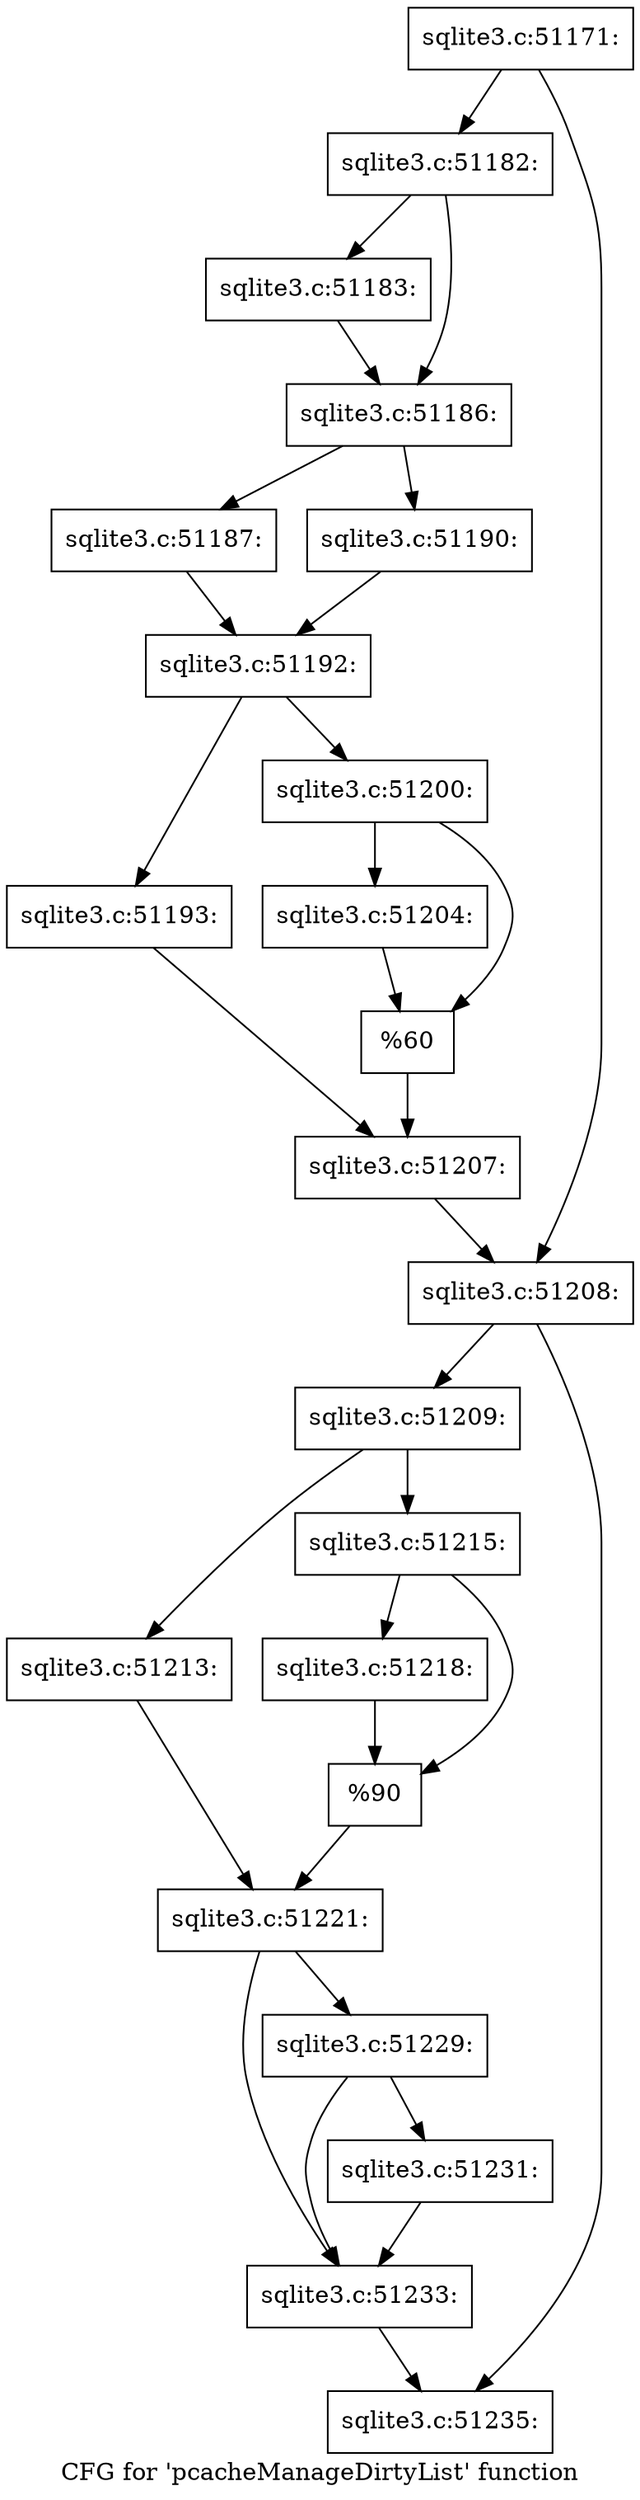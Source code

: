 digraph "CFG for 'pcacheManageDirtyList' function" {
	label="CFG for 'pcacheManageDirtyList' function";

	Node0x55c0f7289e00 [shape=record,label="{sqlite3.c:51171:}"];
	Node0x55c0f7289e00 -> Node0x55c0f728cd90;
	Node0x55c0f7289e00 -> Node0x55c0f728cde0;
	Node0x55c0f728cd90 [shape=record,label="{sqlite3.c:51182:}"];
	Node0x55c0f728cd90 -> Node0x55c0f728d270;
	Node0x55c0f728cd90 -> Node0x55c0f728d2c0;
	Node0x55c0f728d270 [shape=record,label="{sqlite3.c:51183:}"];
	Node0x55c0f728d270 -> Node0x55c0f728d2c0;
	Node0x55c0f728d2c0 [shape=record,label="{sqlite3.c:51186:}"];
	Node0x55c0f728d2c0 -> Node0x55c0f728dd80;
	Node0x55c0f728d2c0 -> Node0x55c0f728de20;
	Node0x55c0f728dd80 [shape=record,label="{sqlite3.c:51187:}"];
	Node0x55c0f728dd80 -> Node0x55c0f728ddd0;
	Node0x55c0f728de20 [shape=record,label="{sqlite3.c:51190:}"];
	Node0x55c0f728de20 -> Node0x55c0f728ddd0;
	Node0x55c0f728ddd0 [shape=record,label="{sqlite3.c:51192:}"];
	Node0x55c0f728ddd0 -> Node0x55c0f728ef30;
	Node0x55c0f728ddd0 -> Node0x55c0f728efd0;
	Node0x55c0f728ef30 [shape=record,label="{sqlite3.c:51193:}"];
	Node0x55c0f728ef30 -> Node0x55c0f728ef80;
	Node0x55c0f728efd0 [shape=record,label="{sqlite3.c:51200:}"];
	Node0x55c0f728efd0 -> Node0x55c0f7290010;
	Node0x55c0f728efd0 -> Node0x55c0f7290060;
	Node0x55c0f7290010 [shape=record,label="{sqlite3.c:51204:}"];
	Node0x55c0f7290010 -> Node0x55c0f7290060;
	Node0x55c0f7290060 [shape=record,label="{%60}"];
	Node0x55c0f7290060 -> Node0x55c0f728ef80;
	Node0x55c0f728ef80 [shape=record,label="{sqlite3.c:51207:}"];
	Node0x55c0f728ef80 -> Node0x55c0f728cde0;
	Node0x55c0f728cde0 [shape=record,label="{sqlite3.c:51208:}"];
	Node0x55c0f728cde0 -> Node0x55c0f7290b10;
	Node0x55c0f728cde0 -> Node0x55c0f7290b60;
	Node0x55c0f7290b10 [shape=record,label="{sqlite3.c:51209:}"];
	Node0x55c0f7290b10 -> Node0x55c0f72916d0;
	Node0x55c0f7290b10 -> Node0x55c0f7291770;
	Node0x55c0f72916d0 [shape=record,label="{sqlite3.c:51213:}"];
	Node0x55c0f72916d0 -> Node0x55c0f7291720;
	Node0x55c0f7291770 [shape=record,label="{sqlite3.c:51215:}"];
	Node0x55c0f7291770 -> Node0x55c0f72924c0;
	Node0x55c0f7291770 -> Node0x55c0f7292510;
	Node0x55c0f72924c0 [shape=record,label="{sqlite3.c:51218:}"];
	Node0x55c0f72924c0 -> Node0x55c0f7292510;
	Node0x55c0f7292510 [shape=record,label="{%90}"];
	Node0x55c0f7292510 -> Node0x55c0f7291720;
	Node0x55c0f7291720 [shape=record,label="{sqlite3.c:51221:}"];
	Node0x55c0f7291720 -> Node0x55c0f72931a0;
	Node0x55c0f7291720 -> Node0x55c0f72931f0;
	Node0x55c0f72931f0 [shape=record,label="{sqlite3.c:51229:}"];
	Node0x55c0f72931f0 -> Node0x55c0f7293150;
	Node0x55c0f72931f0 -> Node0x55c0f72931a0;
	Node0x55c0f7293150 [shape=record,label="{sqlite3.c:51231:}"];
	Node0x55c0f7293150 -> Node0x55c0f72931a0;
	Node0x55c0f72931a0 [shape=record,label="{sqlite3.c:51233:}"];
	Node0x55c0f72931a0 -> Node0x55c0f7290b60;
	Node0x55c0f7290b60 [shape=record,label="{sqlite3.c:51235:}"];
}
